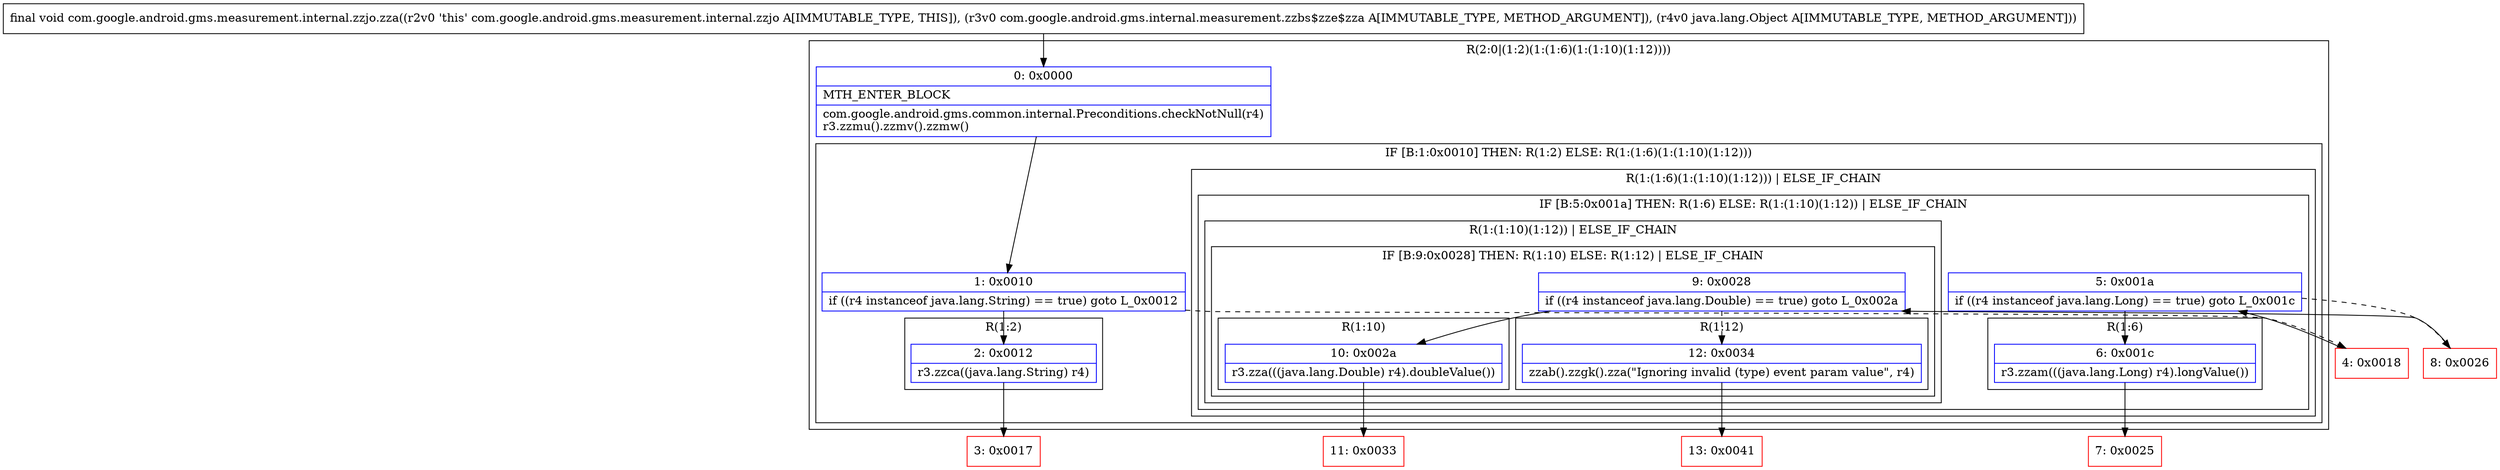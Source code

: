 digraph "CFG forcom.google.android.gms.measurement.internal.zzjo.zza(Lcom\/google\/android\/gms\/internal\/measurement\/zzbs$zze$zza;Ljava\/lang\/Object;)V" {
subgraph cluster_Region_1549791907 {
label = "R(2:0|(1:2)(1:(1:6)(1:(1:10)(1:12))))";
node [shape=record,color=blue];
Node_0 [shape=record,label="{0\:\ 0x0000|MTH_ENTER_BLOCK\l|com.google.android.gms.common.internal.Preconditions.checkNotNull(r4)\lr3.zzmu().zzmv().zzmw()\l}"];
subgraph cluster_IfRegion_824172654 {
label = "IF [B:1:0x0010] THEN: R(1:2) ELSE: R(1:(1:6)(1:(1:10)(1:12)))";
node [shape=record,color=blue];
Node_1 [shape=record,label="{1\:\ 0x0010|if ((r4 instanceof java.lang.String) == true) goto L_0x0012\l}"];
subgraph cluster_Region_1083233714 {
label = "R(1:2)";
node [shape=record,color=blue];
Node_2 [shape=record,label="{2\:\ 0x0012|r3.zzca((java.lang.String) r4)\l}"];
}
subgraph cluster_Region_370568461 {
label = "R(1:(1:6)(1:(1:10)(1:12))) | ELSE_IF_CHAIN\l";
node [shape=record,color=blue];
subgraph cluster_IfRegion_905924486 {
label = "IF [B:5:0x001a] THEN: R(1:6) ELSE: R(1:(1:10)(1:12)) | ELSE_IF_CHAIN\l";
node [shape=record,color=blue];
Node_5 [shape=record,label="{5\:\ 0x001a|if ((r4 instanceof java.lang.Long) == true) goto L_0x001c\l}"];
subgraph cluster_Region_2066597319 {
label = "R(1:6)";
node [shape=record,color=blue];
Node_6 [shape=record,label="{6\:\ 0x001c|r3.zzam(((java.lang.Long) r4).longValue())\l}"];
}
subgraph cluster_Region_1037476437 {
label = "R(1:(1:10)(1:12)) | ELSE_IF_CHAIN\l";
node [shape=record,color=blue];
subgraph cluster_IfRegion_403562215 {
label = "IF [B:9:0x0028] THEN: R(1:10) ELSE: R(1:12) | ELSE_IF_CHAIN\l";
node [shape=record,color=blue];
Node_9 [shape=record,label="{9\:\ 0x0028|if ((r4 instanceof java.lang.Double) == true) goto L_0x002a\l}"];
subgraph cluster_Region_1463890207 {
label = "R(1:10)";
node [shape=record,color=blue];
Node_10 [shape=record,label="{10\:\ 0x002a|r3.zza(((java.lang.Double) r4).doubleValue())\l}"];
}
subgraph cluster_Region_1121437133 {
label = "R(1:12)";
node [shape=record,color=blue];
Node_12 [shape=record,label="{12\:\ 0x0034|zzab().zzgk().zza(\"Ignoring invalid (type) event param value\", r4)\l}"];
}
}
}
}
}
}
}
Node_3 [shape=record,color=red,label="{3\:\ 0x0017}"];
Node_4 [shape=record,color=red,label="{4\:\ 0x0018}"];
Node_7 [shape=record,color=red,label="{7\:\ 0x0025}"];
Node_8 [shape=record,color=red,label="{8\:\ 0x0026}"];
Node_11 [shape=record,color=red,label="{11\:\ 0x0033}"];
Node_13 [shape=record,color=red,label="{13\:\ 0x0041}"];
MethodNode[shape=record,label="{final void com.google.android.gms.measurement.internal.zzjo.zza((r2v0 'this' com.google.android.gms.measurement.internal.zzjo A[IMMUTABLE_TYPE, THIS]), (r3v0 com.google.android.gms.internal.measurement.zzbs$zze$zza A[IMMUTABLE_TYPE, METHOD_ARGUMENT]), (r4v0 java.lang.Object A[IMMUTABLE_TYPE, METHOD_ARGUMENT])) }"];
MethodNode -> Node_0;
Node_0 -> Node_1;
Node_1 -> Node_2;
Node_1 -> Node_4[style=dashed];
Node_2 -> Node_3;
Node_5 -> Node_6;
Node_5 -> Node_8[style=dashed];
Node_6 -> Node_7;
Node_9 -> Node_10;
Node_9 -> Node_12[style=dashed];
Node_10 -> Node_11;
Node_12 -> Node_13;
Node_4 -> Node_5;
Node_8 -> Node_9;
}


